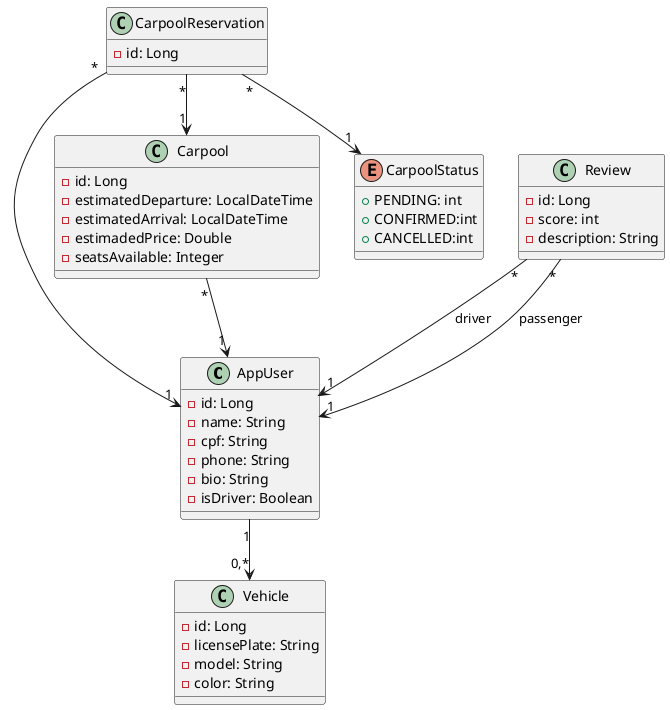 @startuml diagram 

class AppUser {
    - id: Long
    - name: String 
    - cpf: String 
    - phone: String 
    - bio: String
    - isDriver: Boolean
}

class Vehicle{
    - id: Long 
    - licensePlate: String
    - model: String
    - color: String
}

class Carpool {
    - id: Long
    - estimatedDeparture: LocalDateTime
    - estimatedArrival: LocalDateTime
    - estimadedPrice: Double
    - seatsAvailable: Integer
}

class CarpoolReservation{
    -id: Long
}

enum CarpoolStatus{
     +PENDING: int
     +CONFIRMED:int 
     +CANCELLED:int
}

class Review{
    -id: Long
    -score: int
    -description: String
}

AppUser "1" --> "0,*" Vehicle
Carpool "*" --> "1"  AppUser

CarpoolReservation "*" --> "1" AppUser
CarpoolReservation "*" --> "1" Carpool
CarpoolReservation "*" --> "1" CarpoolStatus

Review "*" --> "1" AppUser : driver
Review "*" --> "1" AppUser : passenger
@enduml
